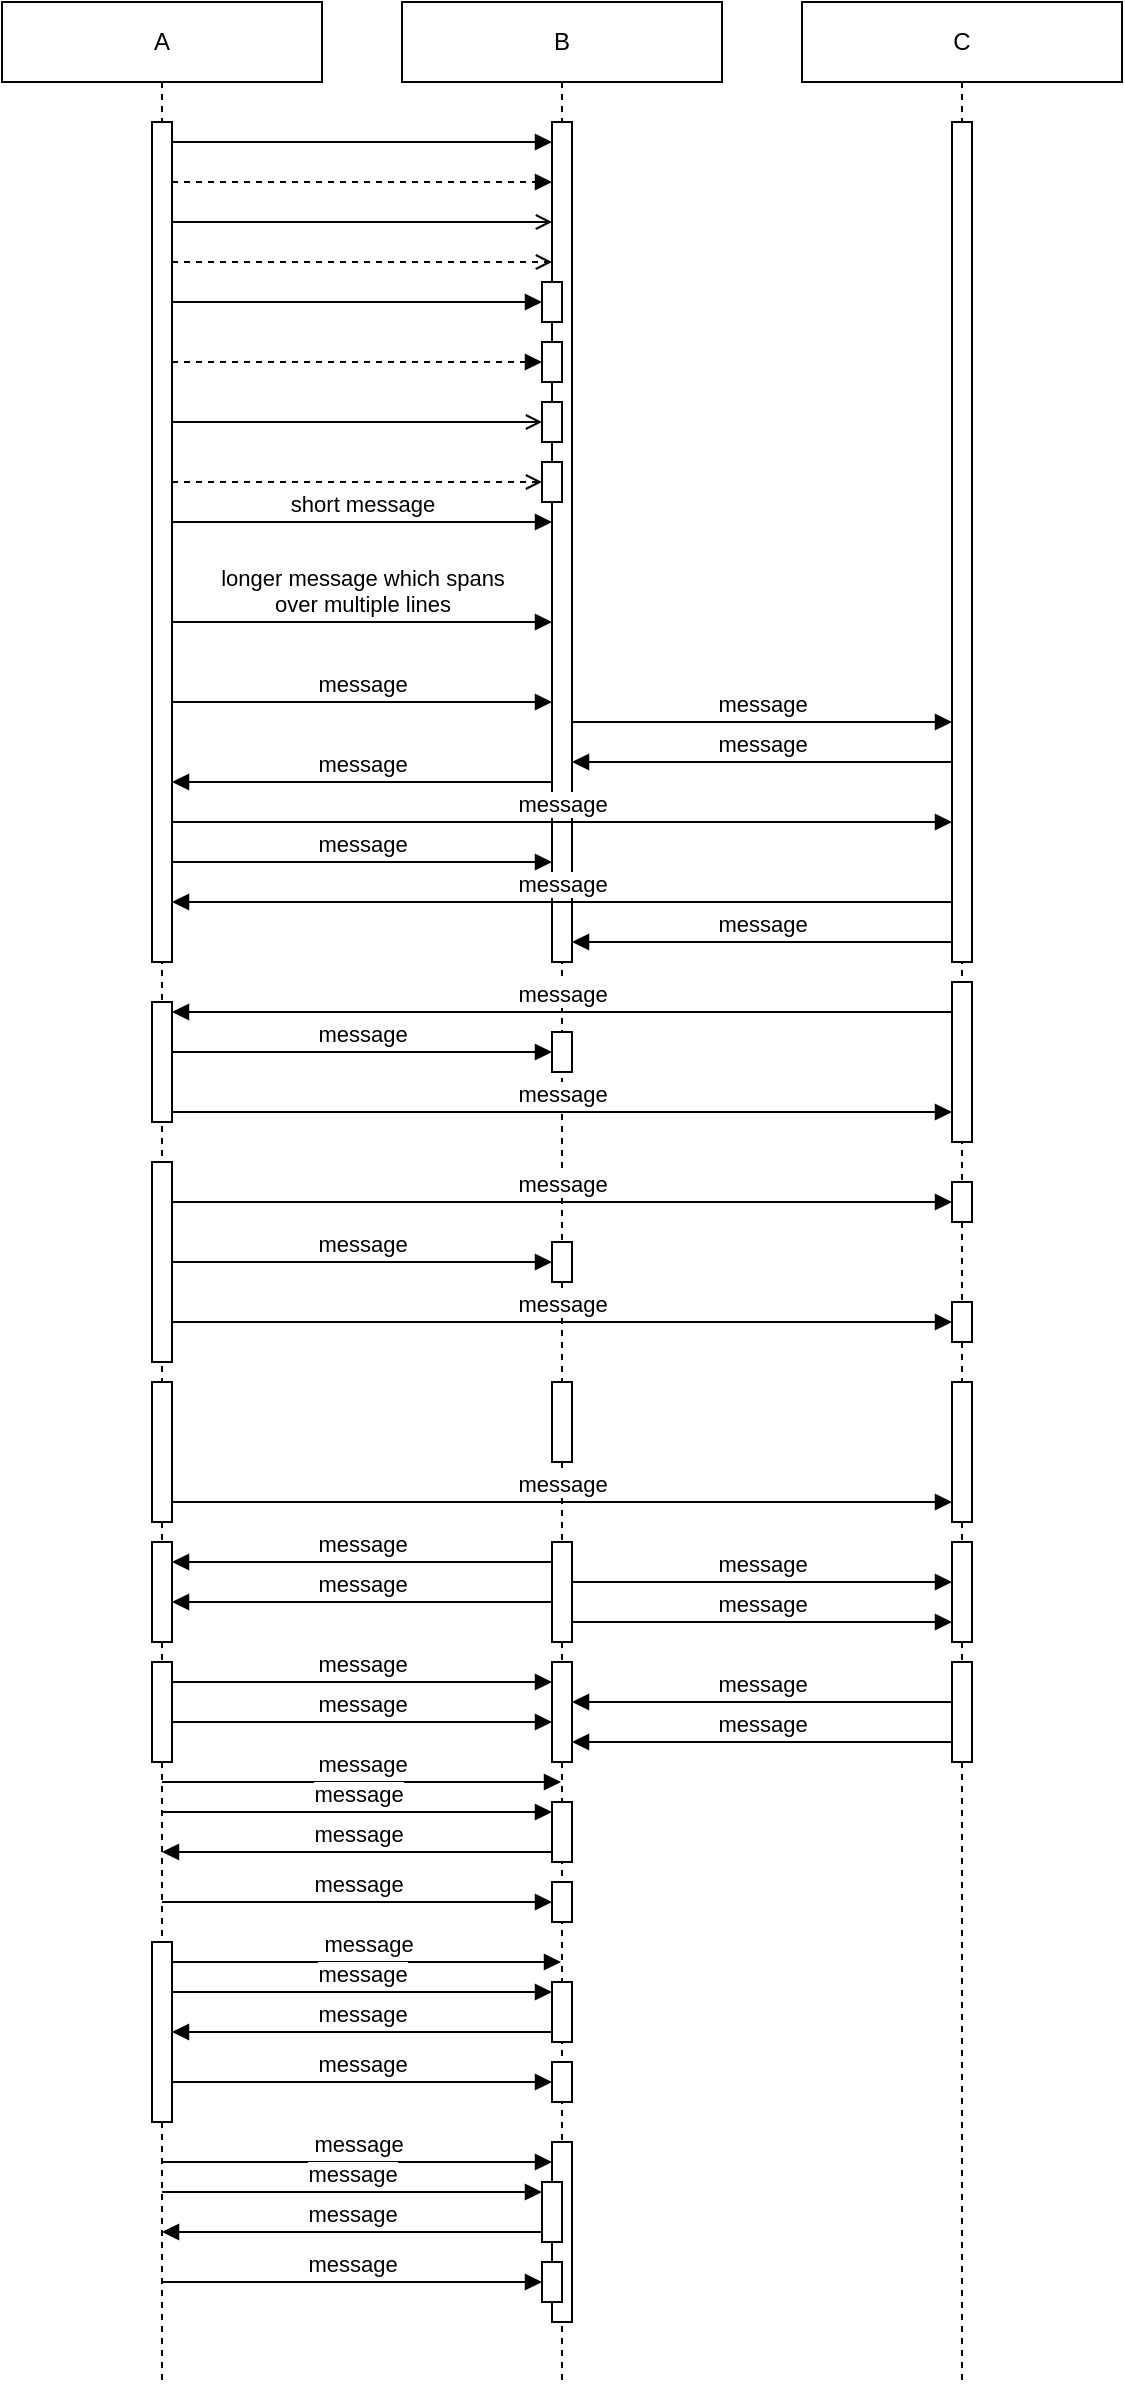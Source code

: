<mxfile version="26.2.2">
  <diagram name="Diagram" id="test-1">
    <mxGraphModel dx="0" dy="0" grid="1" gridSize="10" guides="1" tooltips="1" connect="1" arrows="1" fold="1" page="0" pageScale="1" pageWidth="851" pageHeight="1100" background="#ffffff" math="0" shadow="0">
      <root>
        <mxCell id="0" />
        <mxCell id="1" parent="0" />
        <mxCell id="test-2" value="A" parent="1" style="shape=umlLifeline;perimeter=lifelinePerimeter;whiteSpace=wrap;html=1;container=1;dropTarget=0;collapsible=0;recursiveResize=0;outlineConnect=0;portConstraint=eastwest;newEdgeStyle={&quot;curved&quot;:0,&quot;rounded&quot;:0};size=40;" vertex="1">
          <mxGeometry x="0" y="0" width="160" height="1190.0" as="geometry" />
        </mxCell>
        <mxCell id="test-3" value="B" parent="1" style="shape=umlLifeline;perimeter=lifelinePerimeter;whiteSpace=wrap;html=1;container=1;dropTarget=0;collapsible=0;recursiveResize=0;outlineConnect=0;portConstraint=eastwest;newEdgeStyle={&quot;curved&quot;:0,&quot;rounded&quot;:0};size=40;" vertex="1">
          <mxGeometry x="200" y="0" width="160" height="1190.0" as="geometry" />
        </mxCell>
        <mxCell id="test-4" value="C" parent="1" style="shape=umlLifeline;perimeter=lifelinePerimeter;whiteSpace=wrap;html=1;container=1;dropTarget=0;collapsible=0;recursiveResize=0;outlineConnect=0;portConstraint=eastwest;newEdgeStyle={&quot;curved&quot;:0,&quot;rounded&quot;:0};size=40;" vertex="1">
          <mxGeometry x="400" y="0" width="160" height="1190.0" as="geometry" />
        </mxCell>
        <mxCell id="test-5" value="" parent="test-2" style="html=1;points=[[0,0,0,0,5],[0,1,0,0,-5],[1,0,0,0,5],[1,1,0,0,-5]];perimeter=orthogonalPerimeter;outlineConnect=0;targetShapes=umlLifeline;portConstraint=eastwest;newEdgeStyle={&quot;curved&quot;:0,&quot;rounded&quot;:0};" vertex="1">
          <mxGeometry x="75.0" y="60" width="10" height="420.0" as="geometry" />
        </mxCell>
        <mxCell id="test-6" value="" parent="test-3" style="html=1;points=[[0,0,0,0,5],[0,1,0,0,-5],[1,0,0,0,5],[1,1,0,0,-5]];perimeter=orthogonalPerimeter;outlineConnect=0;targetShapes=umlLifeline;portConstraint=eastwest;newEdgeStyle={&quot;curved&quot;:0,&quot;rounded&quot;:0};" vertex="1">
          <mxGeometry x="75.0" y="60" width="10" height="420.0" as="geometry" />
        </mxCell>
        <mxCell id="test-7" value="" parent="test-4" style="html=1;points=[[0,0,0,0,5],[0,1,0,0,-5],[1,0,0,0,5],[1,1,0,0,-5]];perimeter=orthogonalPerimeter;outlineConnect=0;targetShapes=umlLifeline;portConstraint=eastwest;newEdgeStyle={&quot;curved&quot;:0,&quot;rounded&quot;:0};" vertex="1">
          <mxGeometry x="75.0" y="60" width="10" height="420.0" as="geometry" />
        </mxCell>
        <mxCell id="test-8" value="" parent="1" style="html=1;curved=0;rounded=0;align=center;verticalAlign=bottom;endArrow=block;dashed=0;" edge="1" source="test-5" target="test-6">
          <mxGeometry relative="1" as="geometry">
            <mxPoint as="targetPoint" />
            <mxPoint as="sourcePoint" />
            <Array as="points">
              <mxPoint x="180.0" y="70" />
            </Array>
          </mxGeometry>
        </mxCell>
        <mxCell id="test-9" value="" parent="1" style="html=1;curved=0;rounded=0;align=center;verticalAlign=bottom;endArrow=block;dashed=1;" edge="1" source="test-5" target="test-6">
          <mxGeometry relative="1" as="geometry">
            <mxPoint as="targetPoint" />
            <mxPoint as="sourcePoint" />
            <Array as="points">
              <mxPoint x="180.0" y="90" />
            </Array>
          </mxGeometry>
        </mxCell>
        <mxCell id="test-10" value="" parent="1" style="html=1;curved=0;rounded=0;align=center;verticalAlign=bottom;endArrow=open;dashed=0;" edge="1" source="test-5" target="test-6">
          <mxGeometry relative="1" as="geometry">
            <mxPoint as="targetPoint" />
            <mxPoint as="sourcePoint" />
            <Array as="points">
              <mxPoint x="180.0" y="110" />
            </Array>
          </mxGeometry>
        </mxCell>
        <mxCell id="test-11" value="" parent="1" style="html=1;curved=0;rounded=0;align=center;verticalAlign=bottom;endArrow=open;dashed=1;" edge="1" source="test-5" target="test-6">
          <mxGeometry relative="1" as="geometry">
            <mxPoint as="targetPoint" />
            <mxPoint as="sourcePoint" />
            <Array as="points">
              <mxPoint x="180.0" y="130" />
            </Array>
          </mxGeometry>
        </mxCell>
        <mxCell id="test-12" value="" parent="test-3" style="html=1;points=[[0,0,0,0,5],[0,1,0,0,-5],[1,0,0,0,5],[1,1,0,0,-5]];perimeter=orthogonalPerimeter;outlineConnect=0;targetShapes=umlLifeline;portConstraint=eastwest;newEdgeStyle={&quot;curved&quot;:0,&quot;rounded&quot;:0};" vertex="1">
          <mxGeometry x="70.0" y="140" width="10" height="20.0" as="geometry" />
        </mxCell>
        <mxCell id="test-13" value="" parent="1" style="html=1;curved=0;rounded=0;align=center;verticalAlign=bottom;endArrow=block;dashed=0;" edge="1" source="test-5" target="test-12">
          <mxGeometry relative="1" as="geometry">
            <mxPoint as="targetPoint" />
            <mxPoint as="sourcePoint" />
            <Array as="points">
              <mxPoint x="180.0" y="150.0" />
            </Array>
          </mxGeometry>
        </mxCell>
        <mxCell id="test-14" value="" parent="test-3" style="html=1;points=[[0,0,0,0,5],[0,1,0,0,-5],[1,0,0,0,5],[1,1,0,0,-5]];perimeter=orthogonalPerimeter;outlineConnect=0;targetShapes=umlLifeline;portConstraint=eastwest;newEdgeStyle={&quot;curved&quot;:0,&quot;rounded&quot;:0};" vertex="1">
          <mxGeometry x="70.0" y="170.0" width="10" height="20.0" as="geometry" />
        </mxCell>
        <mxCell id="test-15" value="" parent="1" style="html=1;curved=0;rounded=0;align=center;verticalAlign=bottom;endArrow=block;dashed=1;" edge="1" source="test-5" target="test-14">
          <mxGeometry relative="1" as="geometry">
            <mxPoint as="targetPoint" />
            <mxPoint as="sourcePoint" />
            <Array as="points">
              <mxPoint x="180.0" y="180.0" />
            </Array>
          </mxGeometry>
        </mxCell>
        <mxCell id="test-16" value="" parent="test-3" style="html=1;points=[[0,0,0,0,5],[0,1,0,0,-5],[1,0,0,0,5],[1,1,0,0,-5]];perimeter=orthogonalPerimeter;outlineConnect=0;targetShapes=umlLifeline;portConstraint=eastwest;newEdgeStyle={&quot;curved&quot;:0,&quot;rounded&quot;:0};" vertex="1">
          <mxGeometry x="70.0" y="200.0" width="10" height="20.0" as="geometry" />
        </mxCell>
        <mxCell id="test-17" value="" parent="1" style="html=1;curved=0;rounded=0;align=center;verticalAlign=bottom;endArrow=open;dashed=0;" edge="1" source="test-5" target="test-16">
          <mxGeometry relative="1" as="geometry">
            <mxPoint as="targetPoint" />
            <mxPoint as="sourcePoint" />
            <Array as="points">
              <mxPoint x="180.0" y="210.0" />
            </Array>
          </mxGeometry>
        </mxCell>
        <mxCell id="test-18" value="" parent="test-3" style="html=1;points=[[0,0,0,0,5],[0,1,0,0,-5],[1,0,0,0,5],[1,1,0,0,-5]];perimeter=orthogonalPerimeter;outlineConnect=0;targetShapes=umlLifeline;portConstraint=eastwest;newEdgeStyle={&quot;curved&quot;:0,&quot;rounded&quot;:0};" vertex="1">
          <mxGeometry x="70.0" y="230.0" width="10" height="20.0" as="geometry" />
        </mxCell>
        <mxCell id="test-19" value="" parent="1" style="html=1;curved=0;rounded=0;align=center;verticalAlign=bottom;endArrow=open;dashed=1;" edge="1" source="test-5" target="test-18">
          <mxGeometry relative="1" as="geometry">
            <mxPoint as="targetPoint" />
            <mxPoint as="sourcePoint" />
            <Array as="points">
              <mxPoint x="180.0" y="240.0" />
            </Array>
          </mxGeometry>
        </mxCell>
        <mxCell id="test-20" value="short message" parent="1" style="html=1;curved=0;rounded=0;align=center;verticalAlign=bottom;endArrow=block;dashed=0;" edge="1" source="test-5" target="test-6">
          <mxGeometry relative="1" as="geometry">
            <mxPoint as="targetPoint" />
            <mxPoint as="sourcePoint" />
            <Array as="points">
              <mxPoint x="180.0" y="260.0" />
            </Array>
          </mxGeometry>
        </mxCell>
        <mxCell id="test-21" value="longer message which spans&lt;br/&gt;over multiple lines" parent="1" style="html=1;curved=0;rounded=0;align=center;verticalAlign=bottom;endArrow=block;dashed=0;" edge="1" source="test-5" target="test-6">
          <mxGeometry relative="1" as="geometry">
            <mxPoint as="targetPoint" />
            <mxPoint as="sourcePoint" />
            <Array as="points">
              <mxPoint x="180.0" y="310.0" />
            </Array>
          </mxGeometry>
        </mxCell>
        <mxCell id="test-22" value="message" parent="1" style="html=1;curved=0;rounded=0;align=center;verticalAlign=bottom;endArrow=block;dashed=0;" edge="1" source="test-5" target="test-6">
          <mxGeometry relative="1" as="geometry">
            <mxPoint as="targetPoint" />
            <mxPoint as="sourcePoint" />
            <Array as="points">
              <mxPoint x="180.0" y="350.0" />
            </Array>
          </mxGeometry>
        </mxCell>
        <mxCell id="test-23" value="message" parent="1" style="html=1;curved=0;rounded=0;align=center;verticalAlign=bottom;endArrow=block;dashed=0;" edge="1" source="test-6" target="test-7">
          <mxGeometry relative="1" as="geometry">
            <mxPoint as="targetPoint" />
            <mxPoint as="sourcePoint" />
            <Array as="points">
              <mxPoint x="380.0" y="360.0" />
            </Array>
          </mxGeometry>
        </mxCell>
        <mxCell id="test-24" value="message" parent="1" style="html=1;curved=0;rounded=0;align=center;verticalAlign=bottom;endArrow=block;dashed=0;" edge="1" source="test-7" target="test-6">
          <mxGeometry relative="1" as="geometry">
            <mxPoint as="targetPoint" />
            <mxPoint as="sourcePoint" />
            <Array as="points">
              <mxPoint x="380.0" y="380.0" />
            </Array>
          </mxGeometry>
        </mxCell>
        <mxCell id="test-25" value="message" parent="1" style="html=1;curved=0;rounded=0;align=center;verticalAlign=bottom;endArrow=block;dashed=0;" edge="1" source="test-6" target="test-5">
          <mxGeometry relative="1" as="geometry">
            <mxPoint as="targetPoint" />
            <mxPoint as="sourcePoint" />
            <Array as="points">
              <mxPoint x="180.0" y="390.0" />
            </Array>
          </mxGeometry>
        </mxCell>
        <mxCell id="test-26" value="message" parent="1" style="html=1;curved=0;rounded=0;align=center;verticalAlign=bottom;endArrow=block;dashed=0;" edge="1" source="test-5" target="test-7">
          <mxGeometry relative="1" as="geometry">
            <mxPoint as="targetPoint" />
            <mxPoint as="sourcePoint" />
            <Array as="points">
              <mxPoint x="280.0" y="410.0" />
            </Array>
          </mxGeometry>
        </mxCell>
        <mxCell id="test-27" value="message" parent="1" style="html=1;curved=0;rounded=0;align=center;verticalAlign=bottom;endArrow=block;dashed=0;" edge="1" source="test-5" target="test-6">
          <mxGeometry relative="1" as="geometry">
            <mxPoint as="targetPoint" />
            <mxPoint as="sourcePoint" />
            <Array as="points">
              <mxPoint x="180.0" y="430.0" />
            </Array>
          </mxGeometry>
        </mxCell>
        <mxCell id="test-28" value="message" parent="1" style="html=1;curved=0;rounded=0;align=center;verticalAlign=bottom;endArrow=block;dashed=0;" edge="1" source="test-7" target="test-5">
          <mxGeometry relative="1" as="geometry">
            <mxPoint as="targetPoint" />
            <mxPoint as="sourcePoint" />
            <Array as="points">
              <mxPoint x="280.0" y="450.0" />
            </Array>
          </mxGeometry>
        </mxCell>
        <mxCell id="test-29" value="message" parent="1" style="html=1;curved=0;rounded=0;align=center;verticalAlign=bottom;endArrow=block;dashed=0;" edge="1" source="test-7" target="test-6">
          <mxGeometry relative="1" as="geometry">
            <mxPoint as="targetPoint" />
            <mxPoint as="sourcePoint" />
            <Array as="points">
              <mxPoint x="380.0" y="470.0" />
            </Array>
          </mxGeometry>
        </mxCell>
        <mxCell id="test-30" value="" parent="test-4" style="html=1;points=[[0,0,0,0,5],[0,1,0,0,-5],[1,0,0,0,5],[1,1,0,0,-5]];perimeter=orthogonalPerimeter;outlineConnect=0;targetShapes=umlLifeline;portConstraint=eastwest;newEdgeStyle={&quot;curved&quot;:0,&quot;rounded&quot;:0};" vertex="1">
          <mxGeometry x="75.0" y="490.0" width="10" height="80.0" as="geometry" />
        </mxCell>
        <mxCell id="test-31" value="" parent="test-2" style="html=1;points=[[0,0,0,0,5],[0,1,0,0,-5],[1,0,0,0,5],[1,1,0,0,-5]];perimeter=orthogonalPerimeter;outlineConnect=0;targetShapes=umlLifeline;portConstraint=eastwest;newEdgeStyle={&quot;curved&quot;:0,&quot;rounded&quot;:0};" vertex="1">
          <mxGeometry x="75.0" y="500.0" width="10" height="60.0" as="geometry" />
        </mxCell>
        <mxCell id="test-32" value="message" parent="1" style="html=1;curved=0;rounded=0;align=center;verticalAlign=bottom;endArrow=block;dashed=0;entryX=1;entryY=0;entryDx=0;entryDy=5;" edge="1" source="test-30" target="test-31">
          <mxGeometry relative="1" as="geometry">
            <mxPoint as="sourcePoint" />
          </mxGeometry>
        </mxCell>
        <mxCell id="test-33" value="" parent="test-3" style="html=1;points=[[0,0,0,0,5],[0,1,0,0,-5],[1,0,0,0,5],[1,1,0,0,-5]];perimeter=orthogonalPerimeter;outlineConnect=0;targetShapes=umlLifeline;portConstraint=eastwest;newEdgeStyle={&quot;curved&quot;:0,&quot;rounded&quot;:0};" vertex="1">
          <mxGeometry x="75.0" y="515.0" width="10" height="20.0" as="geometry" />
        </mxCell>
        <mxCell id="test-34" value="message" parent="1" style="html=1;curved=0;rounded=0;align=center;verticalAlign=bottom;endArrow=block;dashed=0;" edge="1" source="test-31" target="test-33">
          <mxGeometry relative="1" as="geometry">
            <mxPoint as="targetPoint" />
            <mxPoint as="sourcePoint" />
            <Array as="points">
              <mxPoint x="180.0" y="525.0" />
            </Array>
          </mxGeometry>
        </mxCell>
        <mxCell id="test-35" value="message" parent="1" style="html=1;curved=0;rounded=0;align=center;verticalAlign=bottom;endArrow=block;dashed=0;exitX=1;exitY=1;exitDx=0;exitDy=-5;" edge="1" source="test-31" target="test-30">
          <mxGeometry relative="1" as="geometry">
            <mxPoint as="targetPoint" />
          </mxGeometry>
        </mxCell>
        <mxCell id="test-36" value="" parent="test-2" style="html=1;points=[[0,0,0,0,5],[0,1,0,0,-5],[1,0,0,0,5],[1,1,0,0,-5]];perimeter=orthogonalPerimeter;outlineConnect=0;targetShapes=umlLifeline;portConstraint=eastwest;newEdgeStyle={&quot;curved&quot;:0,&quot;rounded&quot;:0};" vertex="1">
          <mxGeometry x="75.0" y="580.0" width="10" height="100.0" as="geometry" />
        </mxCell>
        <mxCell id="test-37" value="" parent="test-4" style="html=1;points=[[0,0,0,0,5],[0,1,0,0,-5],[1,0,0,0,5],[1,1,0,0,-5]];perimeter=orthogonalPerimeter;outlineConnect=0;targetShapes=umlLifeline;portConstraint=eastwest;newEdgeStyle={&quot;curved&quot;:0,&quot;rounded&quot;:0};" vertex="1">
          <mxGeometry x="75.0" y="590.0" width="10" height="20.0" as="geometry" />
        </mxCell>
        <mxCell id="test-38" value="message" parent="1" style="html=1;curved=0;rounded=0;align=center;verticalAlign=bottom;endArrow=block;dashed=0;" edge="1" source="test-36" target="test-37">
          <mxGeometry relative="1" as="geometry">
            <mxPoint as="targetPoint" />
            <mxPoint as="sourcePoint" />
            <Array as="points">
              <mxPoint x="280.0" y="600.0" />
            </Array>
          </mxGeometry>
        </mxCell>
        <mxCell id="test-39" value="" parent="test-3" style="html=1;points=[[0,0,0,0,5],[0,1,0,0,-5],[1,0,0,0,5],[1,1,0,0,-5]];perimeter=orthogonalPerimeter;outlineConnect=0;targetShapes=umlLifeline;portConstraint=eastwest;newEdgeStyle={&quot;curved&quot;:0,&quot;rounded&quot;:0};" vertex="1">
          <mxGeometry x="75.0" y="620.0" width="10" height="20.0" as="geometry" />
        </mxCell>
        <mxCell id="test-40" value="message" parent="1" style="html=1;curved=0;rounded=0;align=center;verticalAlign=bottom;endArrow=block;dashed=0;" edge="1" source="test-36" target="test-39">
          <mxGeometry relative="1" as="geometry">
            <mxPoint as="targetPoint" />
            <mxPoint as="sourcePoint" />
            <Array as="points">
              <mxPoint x="180.0" y="630.0" />
            </Array>
          </mxGeometry>
        </mxCell>
        <mxCell id="test-41" value="" parent="test-4" style="html=1;points=[[0,0,0,0,5],[0,1,0,0,-5],[1,0,0,0,5],[1,1,0,0,-5]];perimeter=orthogonalPerimeter;outlineConnect=0;targetShapes=umlLifeline;portConstraint=eastwest;newEdgeStyle={&quot;curved&quot;:0,&quot;rounded&quot;:0};" vertex="1">
          <mxGeometry x="75.0" y="650.0" width="10" height="20.0" as="geometry" />
        </mxCell>
        <mxCell id="test-42" value="message" parent="1" style="html=1;curved=0;rounded=0;align=center;verticalAlign=bottom;endArrow=block;dashed=0;" edge="1" source="test-36" target="test-41">
          <mxGeometry relative="1" as="geometry">
            <mxPoint as="targetPoint" />
            <mxPoint as="sourcePoint" />
            <Array as="points">
              <mxPoint x="280.0" y="660.0" />
            </Array>
          </mxGeometry>
        </mxCell>
        <mxCell id="test-43" value="" parent="test-2" style="html=1;points=[[0,0,0,0,5],[0,1,0,0,-5],[1,0,0,0,5],[1,1,0,0,-5]];perimeter=orthogonalPerimeter;outlineConnect=0;targetShapes=umlLifeline;portConstraint=eastwest;newEdgeStyle={&quot;curved&quot;:0,&quot;rounded&quot;:0};" vertex="1">
          <mxGeometry x="75.0" y="690.0" width="10" height="70.0" as="geometry" />
        </mxCell>
        <mxCell id="test-44" value="" parent="test-3" style="html=1;points=[[0,0,0,0,5],[0,1,0,0,-5],[1,0,0,0,5],[1,1,0,0,-5]];perimeter=orthogonalPerimeter;outlineConnect=0;targetShapes=umlLifeline;portConstraint=eastwest;newEdgeStyle={&quot;curved&quot;:0,&quot;rounded&quot;:0};" vertex="1">
          <mxGeometry x="75.0" y="690.0" width="10" height="40.0" as="geometry" />
        </mxCell>
        <mxCell id="test-45" value="" parent="test-4" style="html=1;points=[[0,0,0,0,5],[0,1,0,0,-5],[1,0,0,0,5],[1,1,0,0,-5]];perimeter=orthogonalPerimeter;outlineConnect=0;targetShapes=umlLifeline;portConstraint=eastwest;newEdgeStyle={&quot;curved&quot;:0,&quot;rounded&quot;:0};" vertex="1">
          <mxGeometry x="75.0" y="690.0" width="10" height="70.0" as="geometry" />
        </mxCell>
        <mxCell id="test-46" value="message" parent="1" style="html=1;curved=0;rounded=0;align=center;verticalAlign=bottom;endArrow=block;dashed=0;" edge="1" source="test-43" target="test-45">
          <mxGeometry relative="1" as="geometry">
            <mxPoint as="targetPoint" />
            <mxPoint as="sourcePoint" />
            <Array as="points">
              <mxPoint x="280.0" y="750.0" />
            </Array>
          </mxGeometry>
        </mxCell>
        <mxCell id="test-47" value="" parent="test-2" style="html=1;points=[[0,0,0,0,5],[0,1,0,0,-5],[1,0,0,0,5],[1,1,0,0,-5]];perimeter=orthogonalPerimeter;outlineConnect=0;targetShapes=umlLifeline;portConstraint=eastwest;newEdgeStyle={&quot;curved&quot;:0,&quot;rounded&quot;:0};" vertex="1">
          <mxGeometry x="75.0" y="770.0" width="10" height="50.0" as="geometry" />
        </mxCell>
        <mxCell id="test-48" value="" parent="test-3" style="html=1;points=[[0,0,0,0,5],[0,1,0,0,-5],[1,0,0,0,5],[1,1,0,0,-5]];perimeter=orthogonalPerimeter;outlineConnect=0;targetShapes=umlLifeline;portConstraint=eastwest;newEdgeStyle={&quot;curved&quot;:0,&quot;rounded&quot;:0};" vertex="1">
          <mxGeometry x="75.0" y="770.0" width="10" height="50.0" as="geometry" />
        </mxCell>
        <mxCell id="test-49" value="" parent="test-4" style="html=1;points=[[0,0,0,0,5],[0,1,0,0,-5],[1,0,0,0,5],[1,1,0,0,-5]];perimeter=orthogonalPerimeter;outlineConnect=0;targetShapes=umlLifeline;portConstraint=eastwest;newEdgeStyle={&quot;curved&quot;:0,&quot;rounded&quot;:0};" vertex="1">
          <mxGeometry x="75.0" y="770.0" width="10" height="50.0" as="geometry" />
        </mxCell>
        <mxCell id="test-50" value="message" parent="1" style="html=1;curved=0;rounded=0;align=center;verticalAlign=bottom;endArrow=block;dashed=0;" edge="1" source="test-48" target="test-47">
          <mxGeometry relative="1" as="geometry">
            <mxPoint as="targetPoint" />
            <mxPoint as="sourcePoint" />
            <Array as="points">
              <mxPoint x="180.0" y="780.0" />
            </Array>
          </mxGeometry>
        </mxCell>
        <mxCell id="test-51" value="message" parent="1" style="html=1;curved=0;rounded=0;align=center;verticalAlign=bottom;endArrow=block;dashed=0;" edge="1" source="test-48" target="test-49">
          <mxGeometry relative="1" as="geometry">
            <mxPoint as="targetPoint" />
            <mxPoint as="sourcePoint" />
            <Array as="points">
              <mxPoint x="380.0" y="790.0" />
            </Array>
          </mxGeometry>
        </mxCell>
        <mxCell id="test-52" value="message" parent="1" style="html=1;curved=0;rounded=0;align=center;verticalAlign=bottom;endArrow=block;dashed=0;" edge="1" source="test-48" target="test-47">
          <mxGeometry relative="1" as="geometry">
            <mxPoint as="targetPoint" />
            <mxPoint as="sourcePoint" />
            <Array as="points">
              <mxPoint x="180.0" y="800.0" />
            </Array>
          </mxGeometry>
        </mxCell>
        <mxCell id="test-53" value="message" parent="1" style="html=1;curved=0;rounded=0;align=center;verticalAlign=bottom;endArrow=block;dashed=0;" edge="1" source="test-48" target="test-49">
          <mxGeometry relative="1" as="geometry">
            <mxPoint as="targetPoint" />
            <mxPoint as="sourcePoint" />
            <Array as="points">
              <mxPoint x="380.0" y="810.0" />
            </Array>
          </mxGeometry>
        </mxCell>
        <mxCell id="test-54" value="" parent="test-2" style="html=1;points=[[0,0,0,0,5],[0,1,0,0,-5],[1,0,0,0,5],[1,1,0,0,-5]];perimeter=orthogonalPerimeter;outlineConnect=0;targetShapes=umlLifeline;portConstraint=eastwest;newEdgeStyle={&quot;curved&quot;:0,&quot;rounded&quot;:0};" vertex="1">
          <mxGeometry x="75.0" y="830.0" width="10" height="50.0" as="geometry" />
        </mxCell>
        <mxCell id="test-55" value="" parent="test-3" style="html=1;points=[[0,0,0,0,5],[0,1,0,0,-5],[1,0,0,0,5],[1,1,0,0,-5]];perimeter=orthogonalPerimeter;outlineConnect=0;targetShapes=umlLifeline;portConstraint=eastwest;newEdgeStyle={&quot;curved&quot;:0,&quot;rounded&quot;:0};" vertex="1">
          <mxGeometry x="75.0" y="830.0" width="10" height="50.0" as="geometry" />
        </mxCell>
        <mxCell id="test-56" value="" parent="test-4" style="html=1;points=[[0,0,0,0,5],[0,1,0,0,-5],[1,0,0,0,5],[1,1,0,0,-5]];perimeter=orthogonalPerimeter;outlineConnect=0;targetShapes=umlLifeline;portConstraint=eastwest;newEdgeStyle={&quot;curved&quot;:0,&quot;rounded&quot;:0};" vertex="1">
          <mxGeometry x="75.0" y="830.0" width="10" height="50.0" as="geometry" />
        </mxCell>
        <mxCell id="test-57" value="message" parent="1" style="html=1;curved=0;rounded=0;align=center;verticalAlign=bottom;endArrow=block;dashed=0;" edge="1" source="test-54" target="test-55">
          <mxGeometry relative="1" as="geometry">
            <mxPoint as="targetPoint" />
            <mxPoint as="sourcePoint" />
            <Array as="points">
              <mxPoint x="180.0" y="840.0" />
            </Array>
          </mxGeometry>
        </mxCell>
        <mxCell id="test-58" value="message" parent="1" style="html=1;curved=0;rounded=0;align=center;verticalAlign=bottom;endArrow=block;dashed=0;" edge="1" source="test-56" target="test-55">
          <mxGeometry relative="1" as="geometry">
            <mxPoint as="targetPoint" />
            <mxPoint as="sourcePoint" />
            <Array as="points">
              <mxPoint x="380.0" y="850.0" />
            </Array>
          </mxGeometry>
        </mxCell>
        <mxCell id="test-59" value="message" parent="1" style="html=1;curved=0;rounded=0;align=center;verticalAlign=bottom;endArrow=block;dashed=0;" edge="1" source="test-54" target="test-55">
          <mxGeometry relative="1" as="geometry">
            <mxPoint as="targetPoint" />
            <mxPoint as="sourcePoint" />
            <Array as="points">
              <mxPoint x="180.0" y="860.0" />
            </Array>
          </mxGeometry>
        </mxCell>
        <mxCell id="test-60" value="message" parent="1" style="html=1;curved=0;rounded=0;align=center;verticalAlign=bottom;endArrow=block;dashed=0;" edge="1" source="test-56" target="test-55">
          <mxGeometry relative="1" as="geometry">
            <mxPoint as="targetPoint" />
            <mxPoint as="sourcePoint" />
            <Array as="points">
              <mxPoint x="380.0" y="870.0" />
            </Array>
          </mxGeometry>
        </mxCell>
        <mxCell id="test-61" value="message" parent="1" style="html=1;curved=0;rounded=0;align=center;verticalAlign=bottom;endArrow=block;dashed=0;" edge="1" source="test-2" target="test-3">
          <mxGeometry relative="1" as="geometry">
            <mxPoint as="targetPoint" />
            <mxPoint as="sourcePoint" />
            <Array as="points">
              <mxPoint x="180.0" y="890.0" />
            </Array>
          </mxGeometry>
        </mxCell>
        <mxCell id="test-62" value="" parent="test-3" style="html=1;points=[[0,0,0,0,5],[0,1,0,0,-5],[1,0,0,0,5],[1,1,0,0,-5]];perimeter=orthogonalPerimeter;outlineConnect=0;targetShapes=umlLifeline;portConstraint=eastwest;newEdgeStyle={&quot;curved&quot;:0,&quot;rounded&quot;:0};" vertex="1">
          <mxGeometry x="75.0" y="900.0" width="10" height="30.0" as="geometry" />
        </mxCell>
        <mxCell id="test-63" value="message" parent="1" style="html=1;curved=0;rounded=0;align=center;verticalAlign=bottom;endArrow=block;dashed=0;entryX=0;entryY=0;entryDx=0;entryDy=5;" edge="1" source="test-2" target="test-62">
          <mxGeometry relative="1" as="geometry">
            <mxPoint as="sourcePoint" />
          </mxGeometry>
        </mxCell>
        <mxCell id="test-64" value="message" parent="1" style="html=1;curved=0;rounded=0;align=center;verticalAlign=bottom;endArrow=block;dashed=0;exitX=0;exitY=1;exitDx=0;exitDy=-5;" edge="1" source="test-62" target="test-2">
          <mxGeometry relative="1" as="geometry">
            <mxPoint as="targetPoint" />
          </mxGeometry>
        </mxCell>
        <mxCell id="test-65" value="" parent="test-3" style="html=1;points=[[0,0,0,0,5],[0,1,0,0,-5],[1,0,0,0,5],[1,1,0,0,-5]];perimeter=orthogonalPerimeter;outlineConnect=0;targetShapes=umlLifeline;portConstraint=eastwest;newEdgeStyle={&quot;curved&quot;:0,&quot;rounded&quot;:0};" vertex="1">
          <mxGeometry x="75.0" y="940.0" width="10" height="20.0" as="geometry" />
        </mxCell>
        <mxCell id="test-66" value="message" parent="1" style="html=1;curved=0;rounded=0;align=center;verticalAlign=bottom;endArrow=block;dashed=0;" edge="1" source="test-2" target="test-65">
          <mxGeometry relative="1" as="geometry">
            <mxPoint as="targetPoint" />
            <mxPoint as="sourcePoint" />
            <Array as="points">
              <mxPoint x="180.0" y="950.0" />
            </Array>
          </mxGeometry>
        </mxCell>
        <mxCell id="test-67" value="" parent="test-2" style="html=1;points=[[0,0,0,0,5],[0,1,0,0,-5],[1,0,0,0,5],[1,1,0,0,-5]];perimeter=orthogonalPerimeter;outlineConnect=0;targetShapes=umlLifeline;portConstraint=eastwest;newEdgeStyle={&quot;curved&quot;:0,&quot;rounded&quot;:0};" vertex="1">
          <mxGeometry x="75.0" y="970.0" width="10" height="90.0" as="geometry" />
        </mxCell>
        <mxCell id="test-68" value="message" parent="1" style="html=1;curved=0;rounded=0;align=center;verticalAlign=bottom;endArrow=block;dashed=0;" edge="1" source="test-67" target="test-3">
          <mxGeometry relative="1" as="geometry">
            <mxPoint as="targetPoint" />
            <mxPoint as="sourcePoint" />
            <Array as="points">
              <mxPoint x="180.0" y="980.0" />
            </Array>
          </mxGeometry>
        </mxCell>
        <mxCell id="test-69" value="" parent="test-3" style="html=1;points=[[0,0,0,0,5],[0,1,0,0,-5],[1,0,0,0,5],[1,1,0,0,-5]];perimeter=orthogonalPerimeter;outlineConnect=0;targetShapes=umlLifeline;portConstraint=eastwest;newEdgeStyle={&quot;curved&quot;:0,&quot;rounded&quot;:0};" vertex="1">
          <mxGeometry x="75.0" y="990.0" width="10" height="30.0" as="geometry" />
        </mxCell>
        <mxCell id="test-70" value="message" parent="1" style="html=1;curved=0;rounded=0;align=center;verticalAlign=bottom;endArrow=block;dashed=0;entryX=0;entryY=0;entryDx=0;entryDy=5;" edge="1" source="test-67" target="test-69">
          <mxGeometry relative="1" as="geometry">
            <mxPoint as="sourcePoint" />
          </mxGeometry>
        </mxCell>
        <mxCell id="test-71" value="message" parent="1" style="html=1;curved=0;rounded=0;align=center;verticalAlign=bottom;endArrow=block;dashed=0;exitX=0;exitY=1;exitDx=0;exitDy=-5;" edge="1" source="test-69" target="test-67">
          <mxGeometry relative="1" as="geometry">
            <mxPoint as="targetPoint" />
          </mxGeometry>
        </mxCell>
        <mxCell id="test-72" value="" parent="test-3" style="html=1;points=[[0,0,0,0,5],[0,1,0,0,-5],[1,0,0,0,5],[1,1,0,0,-5]];perimeter=orthogonalPerimeter;outlineConnect=0;targetShapes=umlLifeline;portConstraint=eastwest;newEdgeStyle={&quot;curved&quot;:0,&quot;rounded&quot;:0};" vertex="1">
          <mxGeometry x="75.0" y="1030.0" width="10" height="20.0" as="geometry" />
        </mxCell>
        <mxCell id="test-73" value="message" parent="1" style="html=1;curved=0;rounded=0;align=center;verticalAlign=bottom;endArrow=block;dashed=0;" edge="1" source="test-67" target="test-72">
          <mxGeometry relative="1" as="geometry">
            <mxPoint as="targetPoint" />
            <mxPoint as="sourcePoint" />
            <Array as="points">
              <mxPoint x="180.0" y="1040.0" />
            </Array>
          </mxGeometry>
        </mxCell>
        <mxCell id="test-74" value="" parent="test-3" style="html=1;points=[[0,0,0,0,5],[0,1,0,0,-5],[1,0,0,0,5],[1,1,0,0,-5]];perimeter=orthogonalPerimeter;outlineConnect=0;targetShapes=umlLifeline;portConstraint=eastwest;newEdgeStyle={&quot;curved&quot;:0,&quot;rounded&quot;:0};" vertex="1">
          <mxGeometry x="75.0" y="1070.0" width="10" height="90.0" as="geometry" />
        </mxCell>
        <mxCell id="test-75" value="message" parent="1" style="html=1;curved=0;rounded=0;align=center;verticalAlign=bottom;endArrow=block;dashed=0;" edge="1" source="test-2" target="test-74">
          <mxGeometry relative="1" as="geometry">
            <mxPoint as="targetPoint" />
            <mxPoint as="sourcePoint" />
            <Array as="points">
              <mxPoint x="180.0" y="1080.0" />
            </Array>
          </mxGeometry>
        </mxCell>
        <mxCell id="test-76" value="" parent="test-3" style="html=1;points=[[0,0,0,0,5],[0,1,0,0,-5],[1,0,0,0,5],[1,1,0,0,-5]];perimeter=orthogonalPerimeter;outlineConnect=0;targetShapes=umlLifeline;portConstraint=eastwest;newEdgeStyle={&quot;curved&quot;:0,&quot;rounded&quot;:0};" vertex="1">
          <mxGeometry x="70.0" y="1090.0" width="10" height="30.0" as="geometry" />
        </mxCell>
        <mxCell id="test-77" value="message" parent="1" style="html=1;curved=0;rounded=0;align=center;verticalAlign=bottom;endArrow=block;dashed=0;entryX=0;entryY=0;entryDx=0;entryDy=5;" edge="1" source="test-2" target="test-76">
          <mxGeometry relative="1" as="geometry">
            <mxPoint as="sourcePoint" />
          </mxGeometry>
        </mxCell>
        <mxCell id="test-78" value="message" parent="1" style="html=1;curved=0;rounded=0;align=center;verticalAlign=bottom;endArrow=block;dashed=0;exitX=0;exitY=1;exitDx=0;exitDy=-5;" edge="1" source="test-76" target="test-2">
          <mxGeometry relative="1" as="geometry">
            <mxPoint as="targetPoint" />
          </mxGeometry>
        </mxCell>
        <mxCell id="test-79" value="" parent="test-3" style="html=1;points=[[0,0,0,0,5],[0,1,0,0,-5],[1,0,0,0,5],[1,1,0,0,-5]];perimeter=orthogonalPerimeter;outlineConnect=0;targetShapes=umlLifeline;portConstraint=eastwest;newEdgeStyle={&quot;curved&quot;:0,&quot;rounded&quot;:0};" vertex="1">
          <mxGeometry x="70.0" y="1130.0" width="10" height="20.0" as="geometry" />
        </mxCell>
        <mxCell id="test-80" value="message" parent="1" style="html=1;curved=0;rounded=0;align=center;verticalAlign=bottom;endArrow=block;dashed=0;" edge="1" source="test-2" target="test-79">
          <mxGeometry relative="1" as="geometry">
            <mxPoint as="targetPoint" />
            <mxPoint as="sourcePoint" />
            <Array as="points">
              <mxPoint x="180.0" y="1140.0" />
            </Array>
          </mxGeometry>
        </mxCell>
      </root>
    </mxGraphModel>
  </diagram>
</mxfile>
